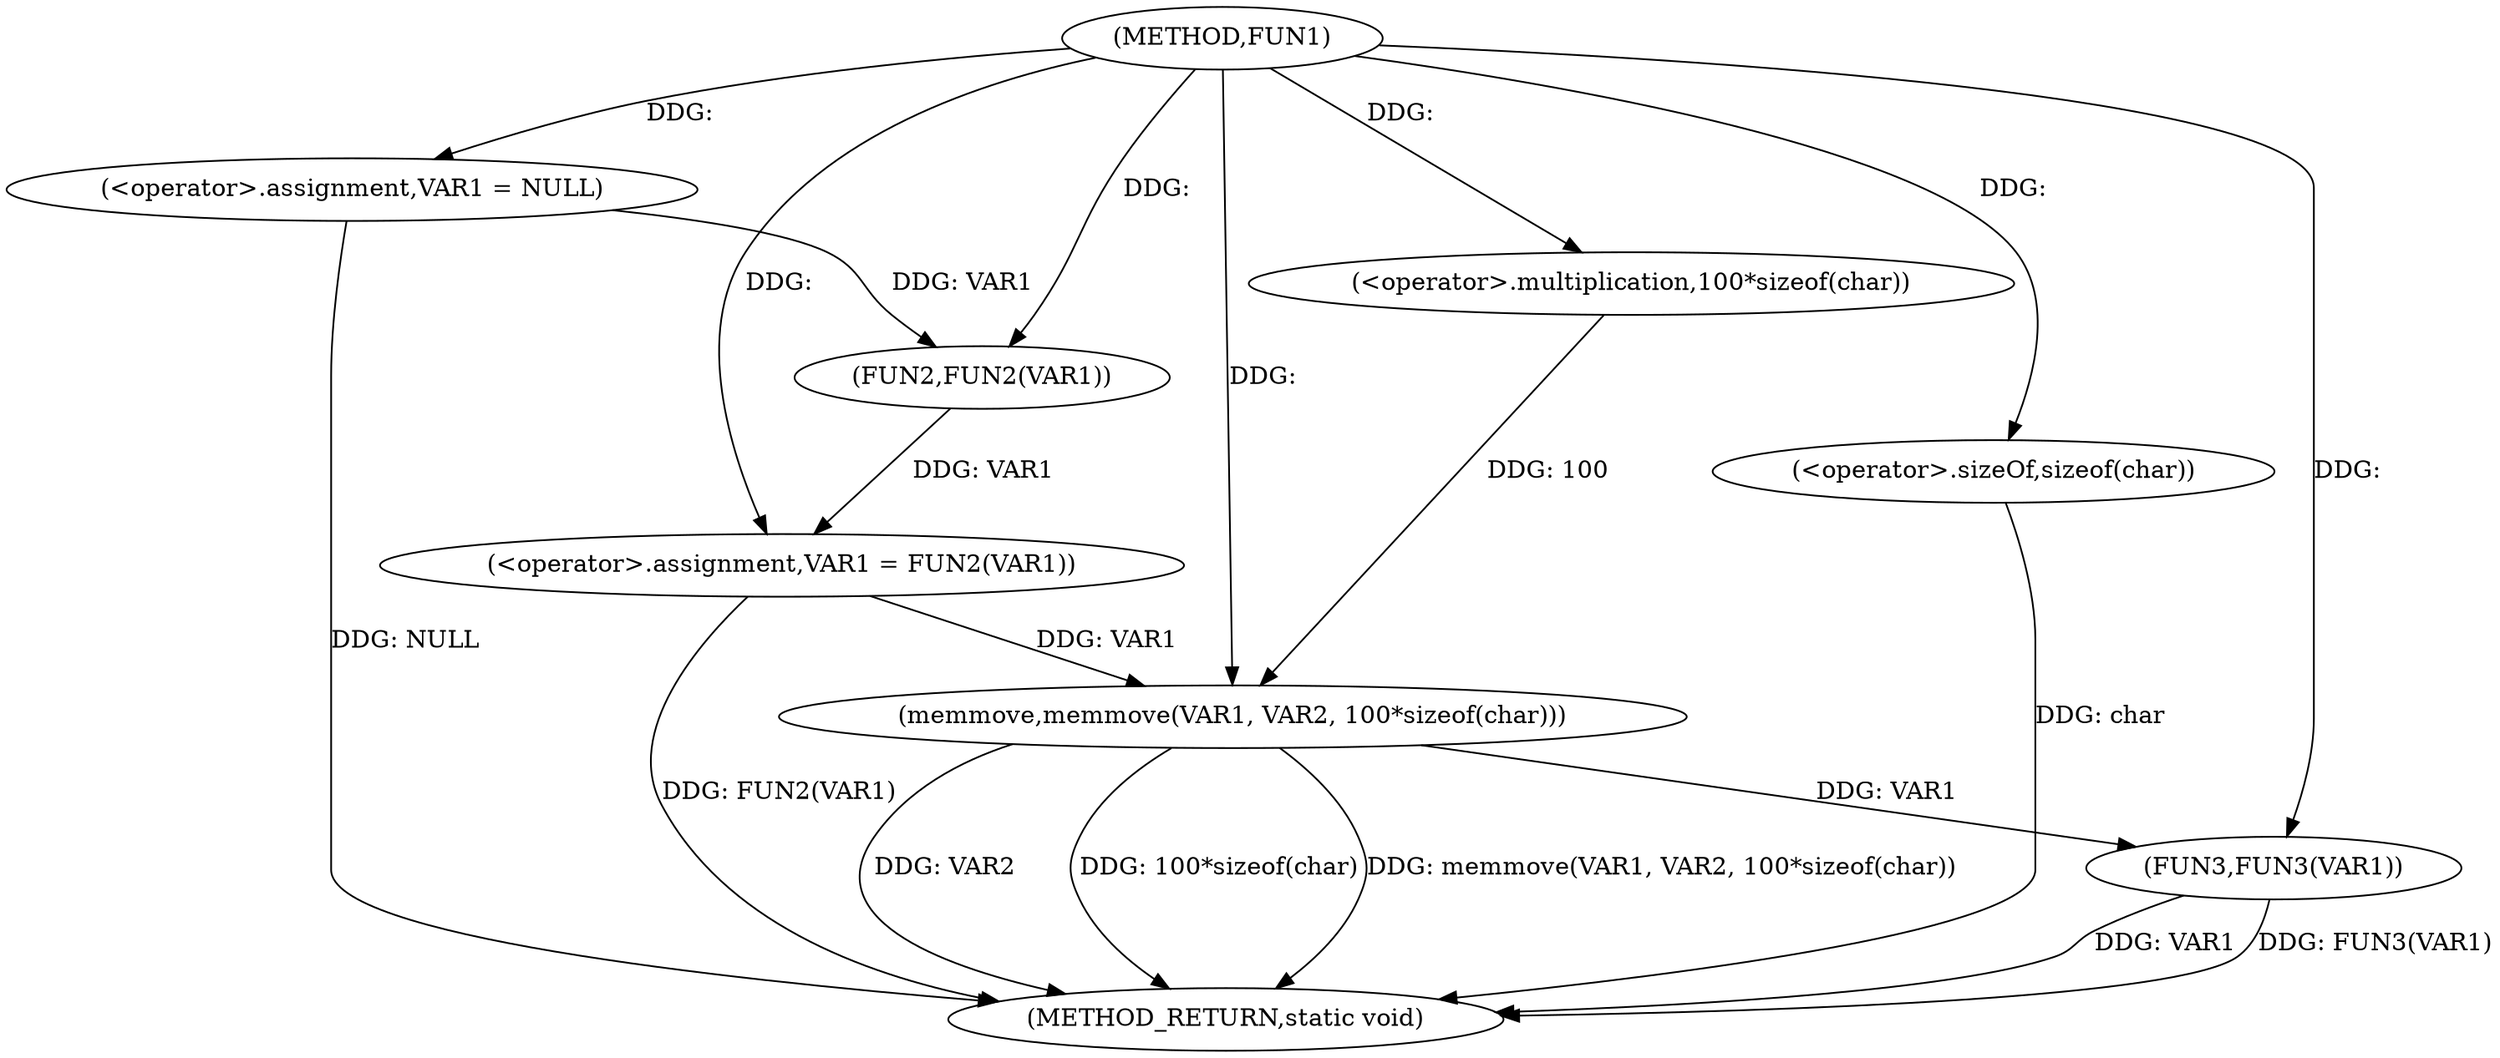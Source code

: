 digraph FUN1 {  
"1000100" [label = "(METHOD,FUN1)" ]
"1000121" [label = "(METHOD_RETURN,static void)" ]
"1000103" [label = "(<operator>.assignment,VAR1 = NULL)" ]
"1000106" [label = "(<operator>.assignment,VAR1 = FUN2(VAR1))" ]
"1000108" [label = "(FUN2,FUN2(VAR1))" ]
"1000112" [label = "(memmove,memmove(VAR1, VAR2, 100*sizeof(char)))" ]
"1000115" [label = "(<operator>.multiplication,100*sizeof(char))" ]
"1000117" [label = "(<operator>.sizeOf,sizeof(char))" ]
"1000119" [label = "(FUN3,FUN3(VAR1))" ]
  "1000106" -> "1000121"  [ label = "DDG: FUN2(VAR1)"] 
  "1000103" -> "1000121"  [ label = "DDG: NULL"] 
  "1000112" -> "1000121"  [ label = "DDG: VAR2"] 
  "1000112" -> "1000121"  [ label = "DDG: 100*sizeof(char)"] 
  "1000117" -> "1000121"  [ label = "DDG: char"] 
  "1000112" -> "1000121"  [ label = "DDG: memmove(VAR1, VAR2, 100*sizeof(char))"] 
  "1000119" -> "1000121"  [ label = "DDG: VAR1"] 
  "1000119" -> "1000121"  [ label = "DDG: FUN3(VAR1)"] 
  "1000100" -> "1000103"  [ label = "DDG: "] 
  "1000108" -> "1000106"  [ label = "DDG: VAR1"] 
  "1000100" -> "1000106"  [ label = "DDG: "] 
  "1000103" -> "1000108"  [ label = "DDG: VAR1"] 
  "1000100" -> "1000108"  [ label = "DDG: "] 
  "1000106" -> "1000112"  [ label = "DDG: VAR1"] 
  "1000100" -> "1000112"  [ label = "DDG: "] 
  "1000115" -> "1000112"  [ label = "DDG: 100"] 
  "1000100" -> "1000115"  [ label = "DDG: "] 
  "1000100" -> "1000117"  [ label = "DDG: "] 
  "1000112" -> "1000119"  [ label = "DDG: VAR1"] 
  "1000100" -> "1000119"  [ label = "DDG: "] 
}

